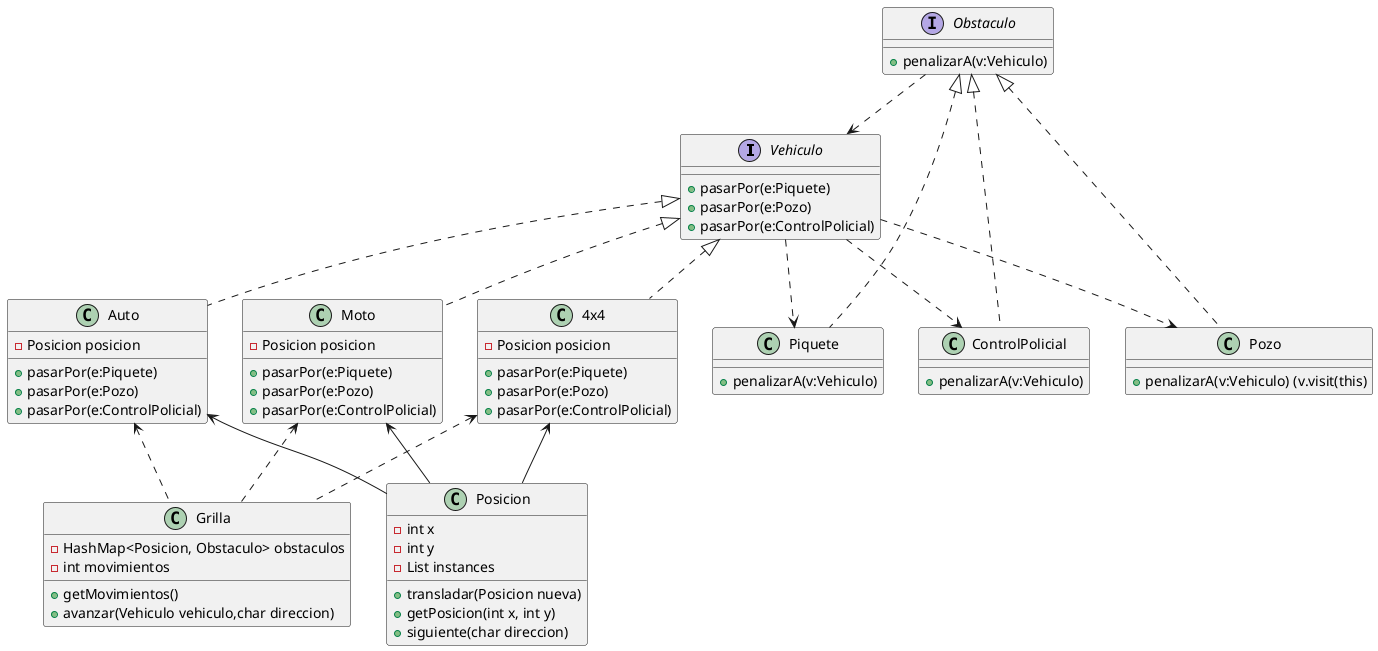 @startuml
'https://plantuml.com/class-diagram

interface Vehiculo
{
+pasarPor(e:Piquete)
+pasarPor(e:Pozo)
+pasarPor(e:ControlPolicial)
}
class Auto
{
- Posicion posicion
+pasarPor(e:Piquete)
+pasarPor(e:Pozo)
+pasarPor(e:ControlPolicial)
}
class Moto
{
- Posicion posicion
+pasarPor(e:Piquete)
+pasarPor(e:Pozo)
+pasarPor(e:ControlPolicial)
}
class 4x4
{
- Posicion posicion
+pasarPor(e:Piquete)
+pasarPor(e:Pozo)
+pasarPor(e:ControlPolicial)
}
class Grilla
{
    -HashMap<Posicion, Obstaculo> obstaculos
    -int movimientos
    +getMovimientos()
    +avanzar(Vehiculo vehiculo,char direccion)
}

class Posicion
{
- int x
- int y
- List instances
+ transladar(Posicion nueva)
+   getPosicion(int x, int y)
+ siguiente(char direccion)
}
interface Obstaculo
{
    +penalizarA(v:Vehiculo)
}
class Piquete
{
+penalizarA(v:Vehiculo)
}
class ControlPolicial
{
+penalizarA(v:Vehiculo)
}
class Pozo
{

+penalizarA(v:Vehiculo) (v.visit(this)
}

Obstaculo <|.. Pozo
Obstaculo <|.. ControlPolicial
Obstaculo <|.. Piquete

Vehiculo <|.. Auto
Vehiculo <|.. Moto
Vehiculo <|.. 4x4
Obstaculo ..> Vehiculo
Vehiculo ..> Pozo
Vehiculo ..> Piquete
Vehiculo ..> ControlPolicial

Moto <.. Grilla
Auto <.. Grilla
4x4 <.. Grilla

Auto <-- Posicion
Moto <-- Posicion
4x4 <-- Posicion





@enduml
